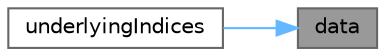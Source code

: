 digraph "data"
{
 // INTERACTIVE_SVG=YES
 // LATEX_PDF_SIZE
  bgcolor="transparent";
  edge [fontname=Helvetica,fontsize=10,labelfontname=Helvetica,labelfontsize=10];
  node [fontname=Helvetica,fontsize=10,shape=box,height=0.2,width=0.4];
  rankdir="RL";
  Node1 [label="data",height=0.2,width=0.4,color="gray40", fillcolor="grey60", style="filled", fontcolor="black",tooltip=" "];
  Node1 -> Node2 [dir="back",color="steelblue1",style="solid"];
  Node2 [label="underlyingIndices",height=0.2,width=0.4,color="grey40", fillcolor="white", style="filled",URL="$classore_1_1data_1_1_bond_position.html#a5172c779c3cbbd760ae110e62e08bb35",tooltip=" "];
}
